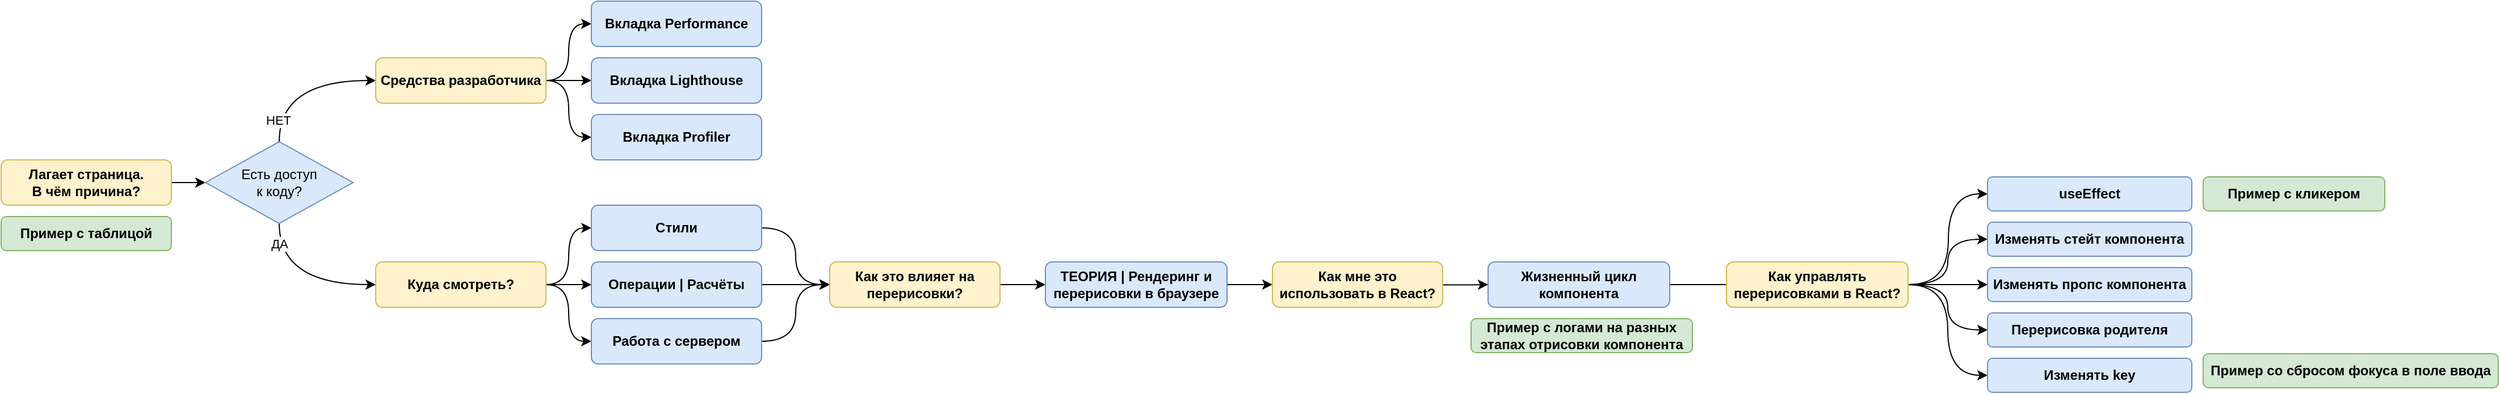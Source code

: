 <mxfile version="24.7.14" pages="2">
  <diagram name="Перерисовки" id="aHLp7eU2ZAAW9AkC9iS3">
    <mxGraphModel dx="1649" dy="1130" grid="0" gridSize="10" guides="1" tooltips="1" connect="1" arrows="1" fold="1" page="0" pageScale="1" pageWidth="827" pageHeight="1169" math="0" shadow="0">
      <root>
        <mxCell id="0" />
        <mxCell id="1" parent="0" />
        <mxCell id="n97WEuA_4rRA8sXiVIRi-5" style="edgeStyle=orthogonalEdgeStyle;rounded=0;orthogonalLoop=1;jettySize=auto;html=1;entryX=0;entryY=0.5;entryDx=0;entryDy=0;" edge="1" parent="1" source="n97WEuA_4rRA8sXiVIRi-1" target="n97WEuA_4rRA8sXiVIRi-4">
          <mxGeometry relative="1" as="geometry" />
        </mxCell>
        <mxCell id="n97WEuA_4rRA8sXiVIRi-1" value="Лагает страница.&lt;br&gt;В чём причина?" style="rounded=1;whiteSpace=wrap;html=1;fillColor=#fff2cc;strokeColor=#d6b656;fontStyle=1" vertex="1" parent="1">
          <mxGeometry x="470" y="380" width="150" height="40" as="geometry" />
        </mxCell>
        <mxCell id="n97WEuA_4rRA8sXiVIRi-2" value="Пример с таблицой" style="rounded=1;whiteSpace=wrap;html=1;fillColor=#d5e8d4;strokeColor=#82b366;fontStyle=1" vertex="1" parent="1">
          <mxGeometry x="470" y="430" width="150" height="30" as="geometry" />
        </mxCell>
        <mxCell id="n97WEuA_4rRA8sXiVIRi-7" style="edgeStyle=orthogonalEdgeStyle;rounded=0;orthogonalLoop=1;jettySize=auto;html=1;entryX=0;entryY=0.5;entryDx=0;entryDy=0;exitX=0.5;exitY=0;exitDx=0;exitDy=0;strokeColor=default;align=center;verticalAlign=middle;fontFamily=Helvetica;fontSize=11;fontColor=default;labelBackgroundColor=default;endArrow=classic;curved=1;" edge="1" parent="1" source="n97WEuA_4rRA8sXiVIRi-4" target="n97WEuA_4rRA8sXiVIRi-6">
          <mxGeometry relative="1" as="geometry" />
        </mxCell>
        <mxCell id="n97WEuA_4rRA8sXiVIRi-8" value="НЕТ" style="edgeLabel;html=1;align=center;verticalAlign=middle;resizable=0;points=[];rounded=0;strokeColor=default;fontFamily=Helvetica;fontSize=11;fontColor=default;labelBackgroundColor=default;" vertex="1" connectable="0" parent="n97WEuA_4rRA8sXiVIRi-7">
          <mxGeometry x="-0.727" y="1" relative="1" as="geometry">
            <mxPoint as="offset" />
          </mxGeometry>
        </mxCell>
        <mxCell id="n97WEuA_4rRA8sXiVIRi-14" style="edgeStyle=orthogonalEdgeStyle;shape=connector;curved=1;rounded=0;orthogonalLoop=1;jettySize=auto;html=1;entryX=0;entryY=0.5;entryDx=0;entryDy=0;strokeColor=default;align=center;verticalAlign=middle;fontFamily=Helvetica;fontSize=11;fontColor=default;labelBackgroundColor=default;endArrow=classic;exitX=0.5;exitY=1;exitDx=0;exitDy=0;" edge="1" parent="1" source="n97WEuA_4rRA8sXiVIRi-4" target="n97WEuA_4rRA8sXiVIRi-13">
          <mxGeometry relative="1" as="geometry" />
        </mxCell>
        <mxCell id="n97WEuA_4rRA8sXiVIRi-17" value="ДА" style="edgeLabel;html=1;align=center;verticalAlign=middle;resizable=0;points=[];fontFamily=Helvetica;fontSize=11;fontColor=default;labelBackgroundColor=default;" vertex="1" connectable="0" parent="n97WEuA_4rRA8sXiVIRi-14">
          <mxGeometry x="-0.706" y="9" relative="1" as="geometry">
            <mxPoint x="-9" y="-3" as="offset" />
          </mxGeometry>
        </mxCell>
        <mxCell id="n97WEuA_4rRA8sXiVIRi-4" value="Есть доступ&lt;br&gt;к коду?" style="rhombus;whiteSpace=wrap;html=1;fillColor=#dae8fc;strokeColor=#6c8ebf;" vertex="1" parent="1">
          <mxGeometry x="650" y="364" width="130" height="72" as="geometry" />
        </mxCell>
        <mxCell id="n97WEuA_4rRA8sXiVIRi-11" style="edgeStyle=orthogonalEdgeStyle;rounded=0;orthogonalLoop=1;jettySize=auto;html=1;entryX=0;entryY=0.5;entryDx=0;entryDy=0;curved=1;" edge="1" parent="1" source="n97WEuA_4rRA8sXiVIRi-6" target="n97WEuA_4rRA8sXiVIRi-9">
          <mxGeometry relative="1" as="geometry" />
        </mxCell>
        <mxCell id="n97WEuA_4rRA8sXiVIRi-12" style="edgeStyle=orthogonalEdgeStyle;shape=connector;curved=1;rounded=0;orthogonalLoop=1;jettySize=auto;html=1;entryX=0;entryY=0.5;entryDx=0;entryDy=0;strokeColor=default;align=center;verticalAlign=middle;fontFamily=Helvetica;fontSize=11;fontColor=default;labelBackgroundColor=default;endArrow=classic;" edge="1" parent="1" source="n97WEuA_4rRA8sXiVIRi-6" target="n97WEuA_4rRA8sXiVIRi-10">
          <mxGeometry relative="1" as="geometry" />
        </mxCell>
        <mxCell id="n97WEuA_4rRA8sXiVIRi-42" style="edgeStyle=orthogonalEdgeStyle;shape=connector;curved=1;rounded=0;orthogonalLoop=1;jettySize=auto;html=1;entryX=0;entryY=0.5;entryDx=0;entryDy=0;strokeColor=default;align=center;verticalAlign=middle;fontFamily=Helvetica;fontSize=11;fontColor=default;labelBackgroundColor=default;endArrow=classic;" edge="1" parent="1" source="n97WEuA_4rRA8sXiVIRi-6" target="n97WEuA_4rRA8sXiVIRi-41">
          <mxGeometry relative="1" as="geometry" />
        </mxCell>
        <mxCell id="n97WEuA_4rRA8sXiVIRi-6" value="Средства разработчика" style="rounded=1;whiteSpace=wrap;html=1;fillColor=#fff2cc;strokeColor=#d6b656;fontStyle=1" vertex="1" parent="1">
          <mxGeometry x="800" y="290" width="150" height="40" as="geometry" />
        </mxCell>
        <mxCell id="n97WEuA_4rRA8sXiVIRi-9" value="Вкладка&lt;span style=&quot;color: rgba(0, 0, 0, 0); font-family: monospace; font-size: 0px; font-weight: 400; text-align: start; text-wrap: nowrap;&quot;&gt;%3CmxGraphModel%3E%3Croot%3E%3CmxCell%20id%3D%220%22%2F%3E%3CmxCell%20id%3D%221%22%20parent%3D%220%22%2F%3E%3CmxCell%20id%3D%222%22%20value%3D%22%D0%A1%D1%80%D0%B5%D0%B4%D1%81%D1%82%D0%B2%D0%B0%20%D1%80%D0%B0%D0%B7%D1%80%D0%B0%D0%B1%D0%BE%D1%82%D1%87%D0%B8%D0%BA%D0%B0%22%20style%3D%22rounded%3D1%3BwhiteSpace%3Dwrap%3Bhtml%3D1%3BfillColor%3D%23fff2cc%3BstrokeColor%3D%23d6b656%3BfontStyle%3D1%22%20vertex%3D%221%22%20parent%3D%221%22%3E%3CmxGeometry%20x%3D%22800%22%20y%3D%22300%22%20width%3D%22150%22%20height%3D%2240%22%20as%3D%22geometry%22%2F%3E%3C%2FmxCell%3E%3C%2Froot%3E%3C%2FmxGraphModel%3E&lt;/span&gt;&amp;nbsp;Performance" style="rounded=1;whiteSpace=wrap;html=1;fillColor=#dae8fc;strokeColor=#6c8ebf;fontStyle=1" vertex="1" parent="1">
          <mxGeometry x="990" y="240" width="150" height="40" as="geometry" />
        </mxCell>
        <mxCell id="n97WEuA_4rRA8sXiVIRi-10" value="Вкладка&lt;span style=&quot;color: rgba(0, 0, 0, 0); font-family: monospace; font-size: 0px; font-weight: 400; text-align: start; text-wrap: nowrap;&quot;&gt;%3CmxGraphModel%3E%3Croot%3E%3CmxCell%20id%3D%220%22%2F%3E%3CmxCell%20id%3D%221%22%20parent%3D%220%22%2F%3E%3CmxCell%20id%3D%222%22%20value%3D%22%D0%A1%D1%80%D0%B5%D0%B4%D1%81%D1%82%D0%B2%D0%B0%20%D1%80%D0%B0%D0%B7%D1%80%D0%B0%D0%B1%D0%BE%D1%82%D1%87%D0%B8%D0%BA%D0%B0%22%20style%3D%22rounded%3D1%3BwhiteSpace%3Dwrap%3Bhtml%3D1%3BfillColor%3D%23fff2cc%3BstrokeColor%3D%23d6b656%3BfontStyle%3D1%22%20vertex%3D%221%22%20parent%3D%221%22%3E%3CmxGeometry%20x%3D%22800%22%20y%3D%22300%22%20width%3D%22150%22%20height%3D%2240%22%20as%3D%22geometry%22%2F%3E%3C%2FmxCell%3E%3C%2Froot%3E%3C%2FmxGraphModel%3E&lt;/span&gt;&amp;nbsp;Lighthouse" style="rounded=1;whiteSpace=wrap;html=1;fillColor=#dae8fc;strokeColor=#6c8ebf;fontStyle=1" vertex="1" parent="1">
          <mxGeometry x="990" y="290" width="150" height="40" as="geometry" />
        </mxCell>
        <mxCell id="n97WEuA_4rRA8sXiVIRi-21" style="edgeStyle=orthogonalEdgeStyle;shape=connector;curved=1;rounded=0;orthogonalLoop=1;jettySize=auto;html=1;entryX=0;entryY=0.5;entryDx=0;entryDy=0;strokeColor=default;align=center;verticalAlign=middle;fontFamily=Helvetica;fontSize=11;fontColor=default;labelBackgroundColor=default;endArrow=classic;" edge="1" parent="1" source="n97WEuA_4rRA8sXiVIRi-13" target="n97WEuA_4rRA8sXiVIRi-18">
          <mxGeometry relative="1" as="geometry" />
        </mxCell>
        <mxCell id="n97WEuA_4rRA8sXiVIRi-22" style="edgeStyle=orthogonalEdgeStyle;shape=connector;curved=1;rounded=0;orthogonalLoop=1;jettySize=auto;html=1;strokeColor=default;align=center;verticalAlign=middle;fontFamily=Helvetica;fontSize=11;fontColor=default;labelBackgroundColor=default;endArrow=classic;" edge="1" parent="1" source="n97WEuA_4rRA8sXiVIRi-13" target="n97WEuA_4rRA8sXiVIRi-19">
          <mxGeometry relative="1" as="geometry" />
        </mxCell>
        <mxCell id="n97WEuA_4rRA8sXiVIRi-23" style="edgeStyle=orthogonalEdgeStyle;shape=connector;curved=1;rounded=0;orthogonalLoop=1;jettySize=auto;html=1;entryX=0;entryY=0.5;entryDx=0;entryDy=0;strokeColor=default;align=center;verticalAlign=middle;fontFamily=Helvetica;fontSize=11;fontColor=default;labelBackgroundColor=default;endArrow=classic;" edge="1" parent="1" source="n97WEuA_4rRA8sXiVIRi-13" target="n97WEuA_4rRA8sXiVIRi-20">
          <mxGeometry relative="1" as="geometry" />
        </mxCell>
        <mxCell id="n97WEuA_4rRA8sXiVIRi-13" value="Куда смотреть?" style="rounded=1;whiteSpace=wrap;html=1;fillColor=#fff2cc;strokeColor=#d6b656;fontStyle=1" vertex="1" parent="1">
          <mxGeometry x="800" y="470" width="150" height="40" as="geometry" />
        </mxCell>
        <mxCell id="n97WEuA_4rRA8sXiVIRi-25" style="edgeStyle=orthogonalEdgeStyle;shape=connector;curved=1;rounded=0;orthogonalLoop=1;jettySize=auto;html=1;entryX=0;entryY=0.5;entryDx=0;entryDy=0;strokeColor=default;align=center;verticalAlign=middle;fontFamily=Helvetica;fontSize=11;fontColor=default;labelBackgroundColor=default;endArrow=classic;" edge="1" parent="1" source="n97WEuA_4rRA8sXiVIRi-18" target="n97WEuA_4rRA8sXiVIRi-24">
          <mxGeometry relative="1" as="geometry" />
        </mxCell>
        <mxCell id="n97WEuA_4rRA8sXiVIRi-18" value="Стили" style="rounded=1;whiteSpace=wrap;html=1;fillColor=#dae8fc;strokeColor=#6c8ebf;fontStyle=1" vertex="1" parent="1">
          <mxGeometry x="990" y="420" width="150" height="40" as="geometry" />
        </mxCell>
        <mxCell id="n97WEuA_4rRA8sXiVIRi-26" style="edgeStyle=orthogonalEdgeStyle;shape=connector;curved=1;rounded=0;orthogonalLoop=1;jettySize=auto;html=1;strokeColor=default;align=center;verticalAlign=middle;fontFamily=Helvetica;fontSize=11;fontColor=default;labelBackgroundColor=default;endArrow=classic;" edge="1" parent="1" source="n97WEuA_4rRA8sXiVIRi-19" target="n97WEuA_4rRA8sXiVIRi-24">
          <mxGeometry relative="1" as="geometry" />
        </mxCell>
        <mxCell id="n97WEuA_4rRA8sXiVIRi-19" value="Операции | Расчёты" style="rounded=1;whiteSpace=wrap;html=1;fillColor=#dae8fc;strokeColor=#6c8ebf;fontStyle=1" vertex="1" parent="1">
          <mxGeometry x="990" y="470" width="150" height="40" as="geometry" />
        </mxCell>
        <mxCell id="n97WEuA_4rRA8sXiVIRi-27" style="edgeStyle=orthogonalEdgeStyle;shape=connector;curved=1;rounded=0;orthogonalLoop=1;jettySize=auto;html=1;entryX=0;entryY=0.5;entryDx=0;entryDy=0;strokeColor=default;align=center;verticalAlign=middle;fontFamily=Helvetica;fontSize=11;fontColor=default;labelBackgroundColor=default;endArrow=classic;" edge="1" parent="1" source="n97WEuA_4rRA8sXiVIRi-20" target="n97WEuA_4rRA8sXiVIRi-24">
          <mxGeometry relative="1" as="geometry" />
        </mxCell>
        <mxCell id="n97WEuA_4rRA8sXiVIRi-20" value="Работа с сервером" style="rounded=1;whiteSpace=wrap;html=1;fillColor=#dae8fc;strokeColor=#6c8ebf;fontStyle=1" vertex="1" parent="1">
          <mxGeometry x="990" y="520" width="150" height="40" as="geometry" />
        </mxCell>
        <mxCell id="n97WEuA_4rRA8sXiVIRi-29" style="edgeStyle=orthogonalEdgeStyle;shape=connector;curved=1;rounded=0;orthogonalLoop=1;jettySize=auto;html=1;entryX=0;entryY=0.5;entryDx=0;entryDy=0;strokeColor=default;align=center;verticalAlign=middle;fontFamily=Helvetica;fontSize=11;fontColor=default;labelBackgroundColor=default;endArrow=classic;" edge="1" parent="1" source="n97WEuA_4rRA8sXiVIRi-24" target="n97WEuA_4rRA8sXiVIRi-28">
          <mxGeometry relative="1" as="geometry" />
        </mxCell>
        <mxCell id="n97WEuA_4rRA8sXiVIRi-24" value="Как это влияет на перерисовки?" style="rounded=1;whiteSpace=wrap;html=1;fillColor=#fff2cc;strokeColor=#d6b656;fontStyle=1" vertex="1" parent="1">
          <mxGeometry x="1200" y="470" width="150" height="40" as="geometry" />
        </mxCell>
        <mxCell id="n97WEuA_4rRA8sXiVIRi-32" style="edgeStyle=orthogonalEdgeStyle;shape=connector;curved=1;rounded=0;orthogonalLoop=1;jettySize=auto;html=1;entryX=0;entryY=0.5;entryDx=0;entryDy=0;strokeColor=default;align=center;verticalAlign=middle;fontFamily=Helvetica;fontSize=11;fontColor=default;labelBackgroundColor=default;endArrow=classic;" edge="1" parent="1" source="n97WEuA_4rRA8sXiVIRi-28" target="n97WEuA_4rRA8sXiVIRi-31">
          <mxGeometry relative="1" as="geometry" />
        </mxCell>
        <mxCell id="n97WEuA_4rRA8sXiVIRi-28" value="ТЕОРИЯ | Рендеринг и перерисовки в браузере" style="rounded=1;whiteSpace=wrap;html=1;fillColor=#dae8fc;strokeColor=#6c8ebf;fontStyle=1" vertex="1" parent="1">
          <mxGeometry x="1390" y="470" width="160" height="40" as="geometry" />
        </mxCell>
        <mxCell id="n97WEuA_4rRA8sXiVIRi-36" style="edgeStyle=orthogonalEdgeStyle;shape=connector;curved=1;rounded=0;orthogonalLoop=1;jettySize=auto;html=1;strokeColor=default;align=center;verticalAlign=middle;fontFamily=Helvetica;fontSize=11;fontColor=default;labelBackgroundColor=default;endArrow=classic;" edge="1" parent="1" source="n97WEuA_4rRA8sXiVIRi-30">
          <mxGeometry relative="1" as="geometry">
            <mxPoint x="2010" y="490" as="targetPoint" />
          </mxGeometry>
        </mxCell>
        <mxCell id="n97WEuA_4rRA8sXiVIRi-30" value="Жизненный цикл компонента" style="rounded=1;whiteSpace=wrap;html=1;fillColor=#dae8fc;strokeColor=#6c8ebf;fontStyle=1" vertex="1" parent="1">
          <mxGeometry x="1780" y="470" width="160" height="40" as="geometry" />
        </mxCell>
        <mxCell id="n97WEuA_4rRA8sXiVIRi-33" style="edgeStyle=orthogonalEdgeStyle;shape=connector;curved=1;rounded=0;orthogonalLoop=1;jettySize=auto;html=1;entryX=0;entryY=0.5;entryDx=0;entryDy=0;strokeColor=default;align=center;verticalAlign=middle;fontFamily=Helvetica;fontSize=11;fontColor=default;labelBackgroundColor=default;endArrow=classic;" edge="1" parent="1" target="n97WEuA_4rRA8sXiVIRi-30">
          <mxGeometry relative="1" as="geometry">
            <mxPoint x="1720" y="490" as="sourcePoint" />
          </mxGeometry>
        </mxCell>
        <mxCell id="n97WEuA_4rRA8sXiVIRi-31" value="Как мне это использовать в React?" style="rounded=1;whiteSpace=wrap;html=1;fillColor=#fff2cc;strokeColor=#d6b656;fontStyle=1" vertex="1" parent="1">
          <mxGeometry x="1590" y="470" width="150" height="40" as="geometry" />
        </mxCell>
        <mxCell id="n97WEuA_4rRA8sXiVIRi-34" value="Пример с логами на разных этапах отрисовки компонента" style="rounded=1;whiteSpace=wrap;html=1;fillColor=#d5e8d4;strokeColor=#82b366;fontStyle=1" vertex="1" parent="1">
          <mxGeometry x="1765" y="520" width="195" height="30" as="geometry" />
        </mxCell>
        <mxCell id="n97WEuA_4rRA8sXiVIRi-38" style="edgeStyle=orthogonalEdgeStyle;shape=connector;curved=1;rounded=0;orthogonalLoop=1;jettySize=auto;html=1;entryX=0;entryY=0.5;entryDx=0;entryDy=0;strokeColor=default;align=center;verticalAlign=middle;fontFamily=Helvetica;fontSize=11;fontColor=default;labelBackgroundColor=default;endArrow=classic;" edge="1" parent="1" target="n97WEuA_4rRA8sXiVIRi-51">
          <mxGeometry relative="1" as="geometry">
            <mxPoint x="2150" y="490" as="sourcePoint" />
            <mxPoint x="2220" y="423" as="targetPoint" />
          </mxGeometry>
        </mxCell>
        <mxCell id="n97WEuA_4rRA8sXiVIRi-46" style="edgeStyle=orthogonalEdgeStyle;shape=connector;curved=1;rounded=0;orthogonalLoop=1;jettySize=auto;html=1;entryX=0;entryY=0.5;entryDx=0;entryDy=0;strokeColor=default;align=center;verticalAlign=middle;fontFamily=Helvetica;fontSize=11;fontColor=default;labelBackgroundColor=default;endArrow=classic;" edge="1" parent="1" source="n97WEuA_4rRA8sXiVIRi-35" target="n97WEuA_4rRA8sXiVIRi-40">
          <mxGeometry relative="1" as="geometry" />
        </mxCell>
        <mxCell id="n97WEuA_4rRA8sXiVIRi-47" style="edgeStyle=orthogonalEdgeStyle;shape=connector;curved=1;rounded=0;orthogonalLoop=1;jettySize=auto;html=1;entryX=0;entryY=0.5;entryDx=0;entryDy=0;strokeColor=default;align=center;verticalAlign=middle;fontFamily=Helvetica;fontSize=11;fontColor=default;labelBackgroundColor=default;endArrow=classic;" edge="1" parent="1" source="n97WEuA_4rRA8sXiVIRi-35" target="n97WEuA_4rRA8sXiVIRi-43">
          <mxGeometry relative="1" as="geometry" />
        </mxCell>
        <mxCell id="n97WEuA_4rRA8sXiVIRi-48" style="edgeStyle=orthogonalEdgeStyle;shape=connector;curved=1;rounded=0;orthogonalLoop=1;jettySize=auto;html=1;entryX=0;entryY=0.5;entryDx=0;entryDy=0;strokeColor=default;align=center;verticalAlign=middle;fontFamily=Helvetica;fontSize=11;fontColor=default;labelBackgroundColor=default;endArrow=classic;" edge="1" parent="1" source="n97WEuA_4rRA8sXiVIRi-35" target="n97WEuA_4rRA8sXiVIRi-44">
          <mxGeometry relative="1" as="geometry" />
        </mxCell>
        <mxCell id="n97WEuA_4rRA8sXiVIRi-49" style="edgeStyle=orthogonalEdgeStyle;shape=connector;curved=1;rounded=0;orthogonalLoop=1;jettySize=auto;html=1;entryX=0;entryY=0.5;entryDx=0;entryDy=0;strokeColor=default;align=center;verticalAlign=middle;fontFamily=Helvetica;fontSize=11;fontColor=default;labelBackgroundColor=default;endArrow=classic;" edge="1" parent="1" source="n97WEuA_4rRA8sXiVIRi-35" target="n97WEuA_4rRA8sXiVIRi-45">
          <mxGeometry relative="1" as="geometry" />
        </mxCell>
        <mxCell id="n97WEuA_4rRA8sXiVIRi-35" value="Как управлять перерисовками в React?" style="rounded=1;whiteSpace=wrap;html=1;fillColor=#fff2cc;strokeColor=#d6b656;fontStyle=1" vertex="1" parent="1">
          <mxGeometry x="1990" y="470" width="160" height="40" as="geometry" />
        </mxCell>
        <mxCell id="n97WEuA_4rRA8sXiVIRi-39" value="Пример с кликером" style="rounded=1;whiteSpace=wrap;html=1;fillColor=#d5e8d4;strokeColor=#82b366;fontStyle=1" vertex="1" parent="1">
          <mxGeometry x="2410" y="395" width="160" height="30" as="geometry" />
        </mxCell>
        <mxCell id="n97WEuA_4rRA8sXiVIRi-40" value="Изменять стейт компонента" style="rounded=1;whiteSpace=wrap;html=1;fillColor=#dae8fc;strokeColor=#6c8ebf;fontStyle=1" vertex="1" parent="1">
          <mxGeometry x="2220" y="435" width="180" height="30" as="geometry" />
        </mxCell>
        <mxCell id="n97WEuA_4rRA8sXiVIRi-41" value="Вкладка&lt;span style=&quot;color: rgba(0, 0, 0, 0); font-family: monospace; font-size: 0px; font-weight: 400; text-align: start; text-wrap: nowrap;&quot;&gt;%3CmxGraphModel%3E%3Croot%3E%3CmxCell%20id%3D%220%22%2F%3E%3CmxCell%20id%3D%221%22%20parent%3D%220%22%2F%3E%3CmxCell%20id%3D%222%22%20value%3D%22%D0%A1%D1%80%D0%B5%D0%B4%D1%81%D1%82%D0%B2%D0%B0%20%D1%80%D0%B0%D0%B7%D1%80%D0%B0%D0%B1%D0%BE%D1%82%D1%87%D0%B8%D0%BA%D0%B0%22%20style%3D%22rounded%3D1%3BwhiteSpace%3Dwrap%3Bhtml%3D1%3BfillColor%3D%23fff2cc%3BstrokeColor%3D%23d6b656%3BfontStyle%3D1%22%20vertex%3D%221%22%20parent%3D%221%22%3E%3CmxGeometry%20x%3D%22800%22%20y%3D%22300%22%20width%3D%22150%22%20height%3D%2240%22%20as%3D%22geometry%22%2F%3E%3C%2FmxCell%3E%3C%2Froot%3E%3C%2FmxGraphModel%3E&lt;/span&gt;&amp;nbsp;Profiler" style="rounded=1;whiteSpace=wrap;html=1;fillColor=#dae8fc;strokeColor=#6c8ebf;fontStyle=1" vertex="1" parent="1">
          <mxGeometry x="990" y="340" width="150" height="40" as="geometry" />
        </mxCell>
        <mxCell id="n97WEuA_4rRA8sXiVIRi-43" value="Изменять пропс компонента" style="rounded=1;whiteSpace=wrap;html=1;fillColor=#dae8fc;strokeColor=#6c8ebf;fontStyle=1" vertex="1" parent="1">
          <mxGeometry x="2220" y="475" width="180" height="30" as="geometry" />
        </mxCell>
        <mxCell id="n97WEuA_4rRA8sXiVIRi-44" value="Перерисовка родителя" style="rounded=1;whiteSpace=wrap;html=1;fillColor=#dae8fc;strokeColor=#6c8ebf;fontStyle=1" vertex="1" parent="1">
          <mxGeometry x="2220" y="515" width="180" height="30" as="geometry" />
        </mxCell>
        <mxCell id="n97WEuA_4rRA8sXiVIRi-45" value="Изменять key" style="rounded=1;whiteSpace=wrap;html=1;fillColor=#dae8fc;strokeColor=#6c8ebf;fontStyle=1" vertex="1" parent="1">
          <mxGeometry x="2220" y="555" width="180" height="30" as="geometry" />
        </mxCell>
        <mxCell id="n97WEuA_4rRA8sXiVIRi-51" value="useEffect" style="rounded=1;whiteSpace=wrap;html=1;fillColor=#dae8fc;strokeColor=#6c8ebf;fontStyle=1" vertex="1" parent="1">
          <mxGeometry x="2220" y="395" width="180" height="30" as="geometry" />
        </mxCell>
        <mxCell id="n97WEuA_4rRA8sXiVIRi-52" value="Пример со сбросом фокуса в поле ввода" style="rounded=1;whiteSpace=wrap;html=1;fillColor=#d5e8d4;strokeColor=#82b366;fontStyle=1" vertex="1" parent="1">
          <mxGeometry x="2410" y="551" width="260" height="30" as="geometry" />
        </mxCell>
      </root>
    </mxGraphModel>
  </diagram>
  <diagram id="n_FFRo1vG7BMqN9z0_t3" name="Дебаг">
    <mxGraphModel dx="1037" dy="536" grid="0" gridSize="10" guides="1" tooltips="1" connect="1" arrows="1" fold="1" page="0" pageScale="1" pageWidth="827" pageHeight="1169" math="0" shadow="0">
      <root>
        <mxCell id="0" />
        <mxCell id="1" parent="0" />
        <mxCell id="-U-W_PFx-SHWLZu403n4-1" value="&lt;b&gt;MainPage.tsx&lt;/b&gt;" style="rounded=1;whiteSpace=wrap;html=1;fillColor=#f8cecc;strokeColor=#b85450;" vertex="1" parent="1">
          <mxGeometry x="-25" y="312" width="126" height="44" as="geometry" />
        </mxCell>
        <mxCell id="-U-W_PFx-SHWLZu403n4-4" style="edgeStyle=orthogonalEdgeStyle;rounded=0;orthogonalLoop=1;jettySize=auto;html=1;entryX=0.5;entryY=0;entryDx=0;entryDy=0;" edge="1" parent="1" source="-U-W_PFx-SHWLZu403n4-2" target="-U-W_PFx-SHWLZu403n4-3">
          <mxGeometry relative="1" as="geometry" />
        </mxCell>
        <mxCell id="-U-W_PFx-SHWLZu403n4-2" value="&lt;b&gt;onUndo&lt;/b&gt;" style="rounded=1;whiteSpace=wrap;html=1;fillColor=#dae8fc;strokeColor=#6c8ebf;" vertex="1" parent="1">
          <mxGeometry x="-25" y="399" width="126" height="44" as="geometry" />
        </mxCell>
        <mxCell id="-U-W_PFx-SHWLZu403n4-7" style="edgeStyle=orthogonalEdgeStyle;rounded=0;orthogonalLoop=1;jettySize=auto;html=1;entryX=0;entryY=0.5;entryDx=0;entryDy=0;" edge="1" parent="1" source="-U-W_PFx-SHWLZu403n4-3" target="-U-W_PFx-SHWLZu403n4-6">
          <mxGeometry relative="1" as="geometry" />
        </mxCell>
        <mxCell id="-U-W_PFx-SHWLZu403n4-3" value="&lt;b&gt;dispatch(flowActions.undo());&lt;/b&gt;" style="rounded=1;whiteSpace=wrap;html=1;fillColor=#dae8fc;strokeColor=#6c8ebf;" vertex="1" parent="1">
          <mxGeometry x="-72" y="479" width="220" height="44" as="geometry" />
        </mxCell>
        <mxCell id="-U-W_PFx-SHWLZu403n4-5" value="&lt;b&gt;flowSlice.ts&lt;/b&gt;" style="rounded=1;whiteSpace=wrap;html=1;fillColor=#f8cecc;strokeColor=#b85450;" vertex="1" parent="1">
          <mxGeometry x="347.5" y="312" width="126" height="44" as="geometry" />
        </mxCell>
        <mxCell id="-U-W_PFx-SHWLZu403n4-6" value="&lt;b&gt;state.currentState = state.history[state.step];&lt;/b&gt;" style="rounded=1;whiteSpace=wrap;html=1;fillColor=#dae8fc;strokeColor=#6c8ebf;" vertex="1" parent="1">
          <mxGeometry x="260" y="479" width="301" height="44" as="geometry" />
        </mxCell>
      </root>
    </mxGraphModel>
  </diagram>
</mxfile>

